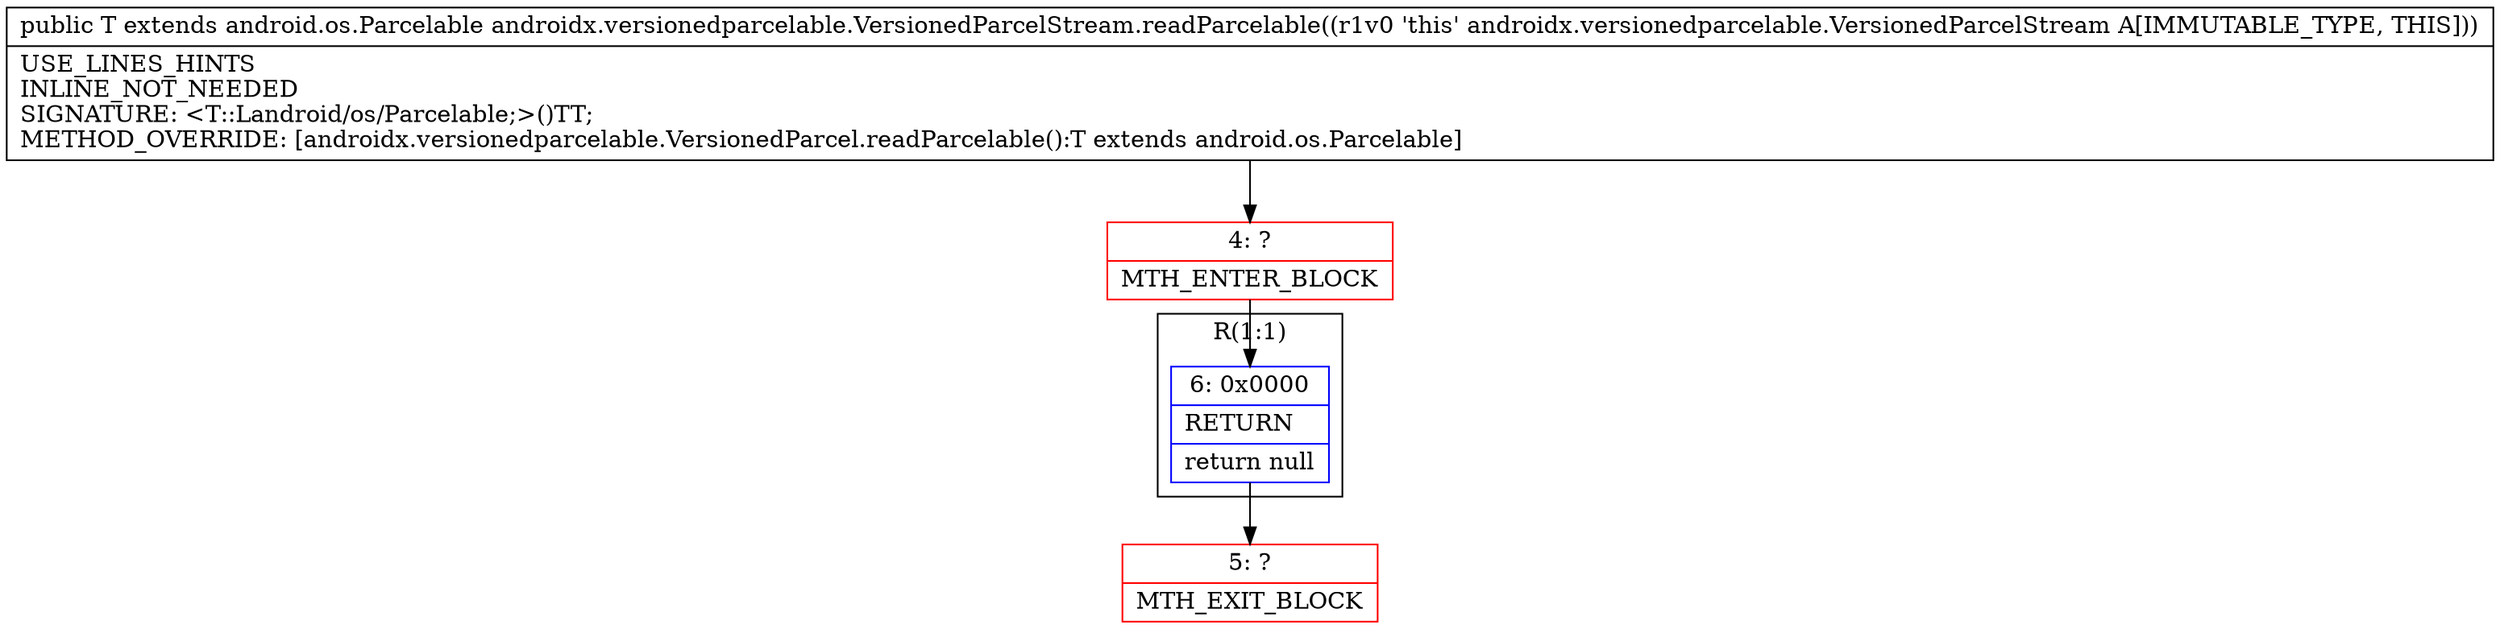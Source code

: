 digraph "CFG forandroidx.versionedparcelable.VersionedParcelStream.readParcelable()Landroid\/os\/Parcelable;" {
subgraph cluster_Region_255666202 {
label = "R(1:1)";
node [shape=record,color=blue];
Node_6 [shape=record,label="{6\:\ 0x0000|RETURN\l|return null\l}"];
}
Node_4 [shape=record,color=red,label="{4\:\ ?|MTH_ENTER_BLOCK\l}"];
Node_5 [shape=record,color=red,label="{5\:\ ?|MTH_EXIT_BLOCK\l}"];
MethodNode[shape=record,label="{public T extends android.os.Parcelable androidx.versionedparcelable.VersionedParcelStream.readParcelable((r1v0 'this' androidx.versionedparcelable.VersionedParcelStream A[IMMUTABLE_TYPE, THIS]))  | USE_LINES_HINTS\lINLINE_NOT_NEEDED\lSIGNATURE: \<T::Landroid\/os\/Parcelable;\>()TT;\lMETHOD_OVERRIDE: [androidx.versionedparcelable.VersionedParcel.readParcelable():T extends android.os.Parcelable]\l}"];
MethodNode -> Node_4;Node_6 -> Node_5;
Node_4 -> Node_6;
}

